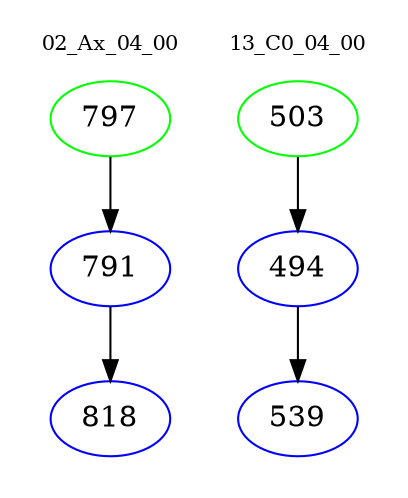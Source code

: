 digraph{
subgraph cluster_0 {
color = white
label = "02_Ax_04_00";
fontsize=10;
T0_797 [label="797", color="green"]
T0_797 -> T0_791 [color="black"]
T0_791 [label="791", color="blue"]
T0_791 -> T0_818 [color="black"]
T0_818 [label="818", color="blue"]
}
subgraph cluster_1 {
color = white
label = "13_C0_04_00";
fontsize=10;
T1_503 [label="503", color="green"]
T1_503 -> T1_494 [color="black"]
T1_494 [label="494", color="blue"]
T1_494 -> T1_539 [color="black"]
T1_539 [label="539", color="blue"]
}
}
